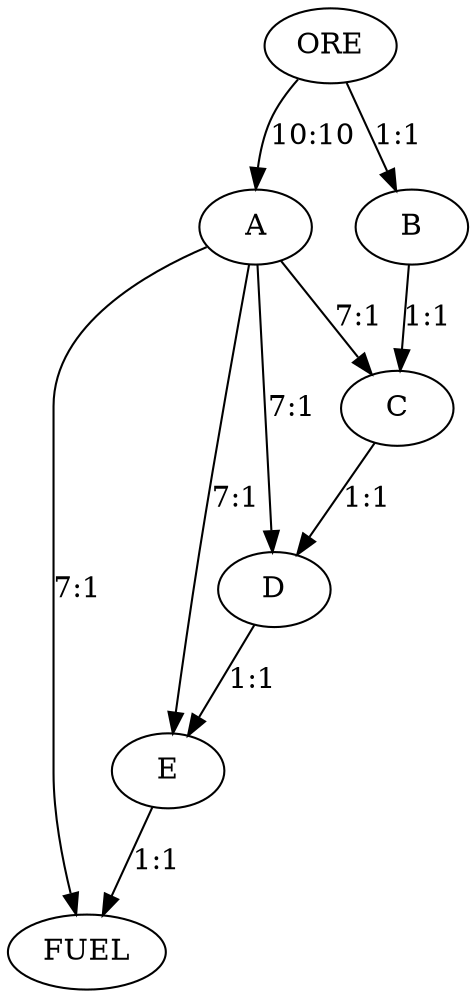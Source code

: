 digraph {
	ORE -> A [label="10:10"];
	ORE -> B [label="1:1"];
	A -> C [label="7:1"];
	B -> C [label="1:1"];
	A -> D [label="7:1"];
	C -> D [label="1:1"];
	A -> E [label="7:1"];
	D -> E [label="1:1"];
	A -> FUEL [label="7:1"];
	E -> FUEL [label="1:1"];
}
